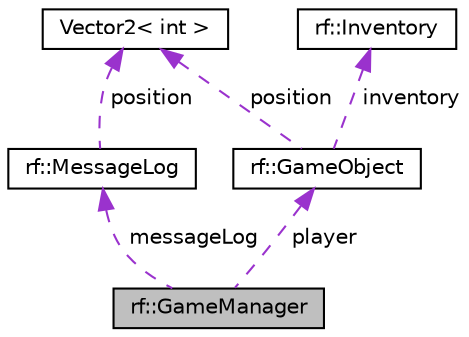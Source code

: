 digraph "rf::GameManager"
{
  edge [fontname="Helvetica",fontsize="10",labelfontname="Helvetica",labelfontsize="10"];
  node [fontname="Helvetica",fontsize="10",shape=record];
  Node1 [label="rf::GameManager",height=0.2,width=0.4,color="black", fillcolor="grey75", style="filled", fontcolor="black"];
  Node2 -> Node1 [dir="back",color="darkorchid3",fontsize="10",style="dashed",label=" player" ,fontname="Helvetica"];
  Node2 [label="rf::GameObject",height=0.2,width=0.4,color="black", fillcolor="white", style="filled",URL="$classrf_1_1_game_object.html",tooltip="Represents a generic object whose behaviour can be defined by adding components. "];
  Node3 -> Node2 [dir="back",color="darkorchid3",fontsize="10",style="dashed",label=" position" ,fontname="Helvetica"];
  Node3 [label="Vector2\< int \>",height=0.2,width=0.4,color="black", fillcolor="white", style="filled",URL="$struct_vector2.html"];
  Node4 -> Node2 [dir="back",color="darkorchid3",fontsize="10",style="dashed",label=" inventory" ,fontname="Helvetica"];
  Node4 [label="rf::Inventory",height=0.2,width=0.4,color="black", fillcolor="white", style="filled",URL="$classrf_1_1_inventory.html"];
  Node5 -> Node1 [dir="back",color="darkorchid3",fontsize="10",style="dashed",label=" messageLog" ,fontname="Helvetica"];
  Node5 [label="rf::MessageLog",height=0.2,width=0.4,color="black", fillcolor="white", style="filled",URL="$classrf_1_1_message_log.html",tooltip="Non-blocking Message log handler, stores and displays messages. "];
  Node3 -> Node5 [dir="back",color="darkorchid3",fontsize="10",style="dashed",label=" position" ,fontname="Helvetica"];
}
